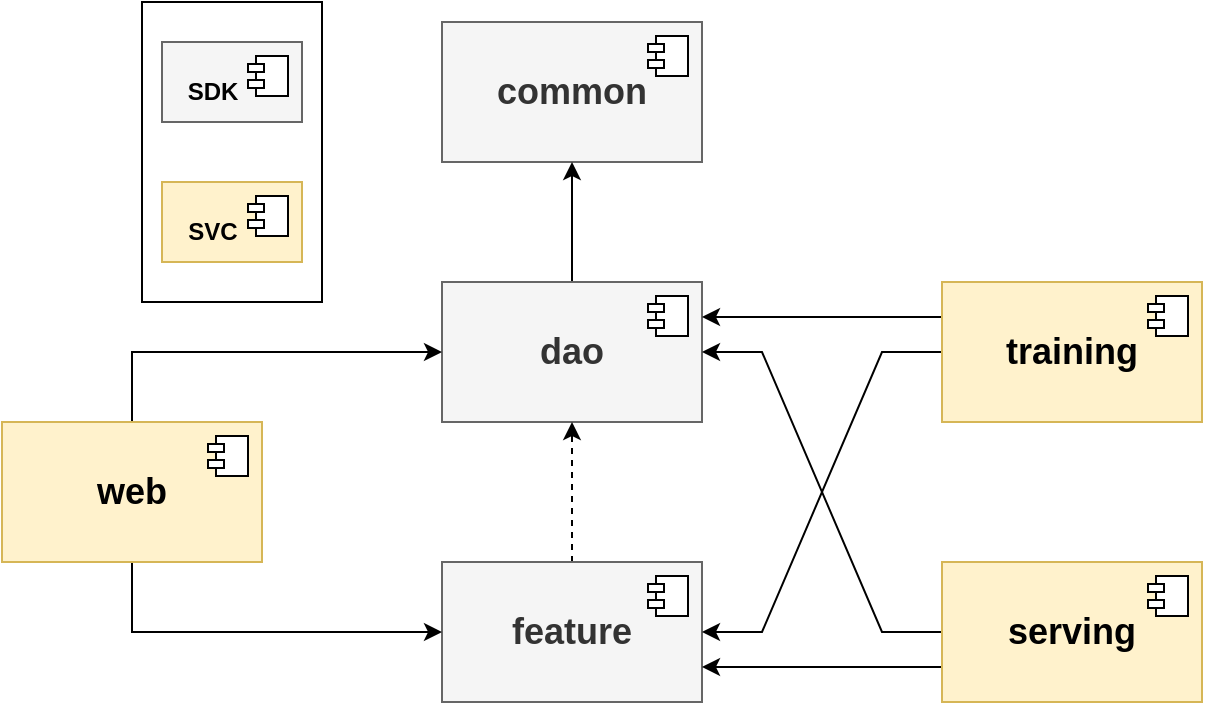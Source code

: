 <mxfile version="21.1.0" type="github">
  <diagram id="C5RBs43oDa-KdzZeNtuy" name="Page-1">
    <mxGraphModel dx="1434" dy="718" grid="0" gridSize="10" guides="1" tooltips="1" connect="1" arrows="1" fold="1" page="0" pageScale="1" pageWidth="827" pageHeight="1169" math="0" shadow="0">
      <root>
        <mxCell id="WIyWlLk6GJQsqaUBKTNV-0" />
        <mxCell id="WIyWlLk6GJQsqaUBKTNV-1" parent="WIyWlLk6GJQsqaUBKTNV-0" />
        <mxCell id="IausX-OG_K72KzW1ZFLV-28" value="" style="rounded=0;whiteSpace=wrap;html=1;" vertex="1" parent="WIyWlLk6GJQsqaUBKTNV-1">
          <mxGeometry x="150" y="170" width="90" height="150" as="geometry" />
        </mxCell>
        <mxCell id="IausX-OG_K72KzW1ZFLV-0" value="&lt;font style=&quot;font-size: 18px;&quot;&gt;&lt;b&gt;common&lt;/b&gt;&lt;/font&gt;" style="html=1;dropTarget=0;whiteSpace=wrap;fillColor=#f5f5f5;fontColor=#333333;strokeColor=#666666;" vertex="1" parent="WIyWlLk6GJQsqaUBKTNV-1">
          <mxGeometry x="300" y="180" width="130" height="70" as="geometry" />
        </mxCell>
        <mxCell id="IausX-OG_K72KzW1ZFLV-1" value="" style="shape=module;jettyWidth=8;jettyHeight=4;" vertex="1" parent="IausX-OG_K72KzW1ZFLV-0">
          <mxGeometry x="1" width="20" height="20" relative="1" as="geometry">
            <mxPoint x="-27" y="7" as="offset" />
          </mxGeometry>
        </mxCell>
        <mxCell id="IausX-OG_K72KzW1ZFLV-20" style="edgeStyle=orthogonalEdgeStyle;rounded=0;orthogonalLoop=1;jettySize=auto;html=1;exitX=0.5;exitY=0;exitDx=0;exitDy=0;entryX=0.5;entryY=1;entryDx=0;entryDy=0;" edge="1" parent="WIyWlLk6GJQsqaUBKTNV-1" source="IausX-OG_K72KzW1ZFLV-2" target="IausX-OG_K72KzW1ZFLV-0">
          <mxGeometry relative="1" as="geometry" />
        </mxCell>
        <mxCell id="IausX-OG_K72KzW1ZFLV-2" value="&lt;font style=&quot;font-size: 18px;&quot;&gt;&lt;b&gt;dao&lt;/b&gt;&lt;/font&gt;" style="html=1;dropTarget=0;whiteSpace=wrap;fillColor=#f5f5f5;fontColor=#333333;strokeColor=#666666;" vertex="1" parent="WIyWlLk6GJQsqaUBKTNV-1">
          <mxGeometry x="300" y="310" width="130" height="70" as="geometry" />
        </mxCell>
        <mxCell id="IausX-OG_K72KzW1ZFLV-3" value="" style="shape=module;jettyWidth=8;jettyHeight=4;" vertex="1" parent="IausX-OG_K72KzW1ZFLV-2">
          <mxGeometry x="1" width="20" height="20" relative="1" as="geometry">
            <mxPoint x="-27" y="7" as="offset" />
          </mxGeometry>
        </mxCell>
        <mxCell id="IausX-OG_K72KzW1ZFLV-21" style="edgeStyle=orthogonalEdgeStyle;rounded=0;orthogonalLoop=1;jettySize=auto;html=1;exitX=0.5;exitY=0;exitDx=0;exitDy=0;entryX=0.5;entryY=1;entryDx=0;entryDy=0;dashed=1;" edge="1" parent="WIyWlLk6GJQsqaUBKTNV-1" source="IausX-OG_K72KzW1ZFLV-4" target="IausX-OG_K72KzW1ZFLV-2">
          <mxGeometry relative="1" as="geometry" />
        </mxCell>
        <mxCell id="IausX-OG_K72KzW1ZFLV-4" value="&lt;font style=&quot;font-size: 18px;&quot;&gt;&lt;b&gt;feature&lt;/b&gt;&lt;/font&gt;" style="html=1;dropTarget=0;whiteSpace=wrap;fillColor=#f5f5f5;fontColor=#333333;strokeColor=#666666;" vertex="1" parent="WIyWlLk6GJQsqaUBKTNV-1">
          <mxGeometry x="300" y="450" width="130" height="70" as="geometry" />
        </mxCell>
        <mxCell id="IausX-OG_K72KzW1ZFLV-5" value="" style="shape=module;jettyWidth=8;jettyHeight=4;" vertex="1" parent="IausX-OG_K72KzW1ZFLV-4">
          <mxGeometry x="1" width="20" height="20" relative="1" as="geometry">
            <mxPoint x="-27" y="7" as="offset" />
          </mxGeometry>
        </mxCell>
        <mxCell id="IausX-OG_K72KzW1ZFLV-16" style="edgeStyle=orthogonalEdgeStyle;rounded=0;orthogonalLoop=1;jettySize=auto;html=1;exitX=0.5;exitY=0;exitDx=0;exitDy=0;" edge="1" parent="WIyWlLk6GJQsqaUBKTNV-1" source="IausX-OG_K72KzW1ZFLV-6" target="IausX-OG_K72KzW1ZFLV-2">
          <mxGeometry relative="1" as="geometry" />
        </mxCell>
        <mxCell id="IausX-OG_K72KzW1ZFLV-17" style="edgeStyle=orthogonalEdgeStyle;rounded=0;orthogonalLoop=1;jettySize=auto;html=1;exitX=0.5;exitY=1;exitDx=0;exitDy=0;" edge="1" parent="WIyWlLk6GJQsqaUBKTNV-1" source="IausX-OG_K72KzW1ZFLV-6" target="IausX-OG_K72KzW1ZFLV-4">
          <mxGeometry relative="1" as="geometry" />
        </mxCell>
        <mxCell id="IausX-OG_K72KzW1ZFLV-6" value="&lt;font style=&quot;font-size: 18px;&quot;&gt;&lt;b&gt;web&lt;/b&gt;&lt;/font&gt;" style="html=1;dropTarget=0;whiteSpace=wrap;fillColor=#fff2cc;strokeColor=#d6b656;" vertex="1" parent="WIyWlLk6GJQsqaUBKTNV-1">
          <mxGeometry x="80" y="380" width="130" height="70" as="geometry" />
        </mxCell>
        <mxCell id="IausX-OG_K72KzW1ZFLV-7" value="" style="shape=module;jettyWidth=8;jettyHeight=4;" vertex="1" parent="IausX-OG_K72KzW1ZFLV-6">
          <mxGeometry x="1" width="20" height="20" relative="1" as="geometry">
            <mxPoint x="-27" y="7" as="offset" />
          </mxGeometry>
        </mxCell>
        <mxCell id="IausX-OG_K72KzW1ZFLV-12" style="edgeStyle=entityRelationEdgeStyle;rounded=0;orthogonalLoop=1;jettySize=auto;html=1;exitX=0;exitY=0.5;exitDx=0;exitDy=0;entryX=1;entryY=0.5;entryDx=0;entryDy=0;" edge="1" parent="WIyWlLk6GJQsqaUBKTNV-1" source="IausX-OG_K72KzW1ZFLV-8" target="IausX-OG_K72KzW1ZFLV-4">
          <mxGeometry relative="1" as="geometry" />
        </mxCell>
        <mxCell id="IausX-OG_K72KzW1ZFLV-14" style="edgeStyle=orthogonalEdgeStyle;rounded=0;orthogonalLoop=1;jettySize=auto;html=1;exitX=0;exitY=0.25;exitDx=0;exitDy=0;entryX=1;entryY=0.25;entryDx=0;entryDy=0;" edge="1" parent="WIyWlLk6GJQsqaUBKTNV-1" source="IausX-OG_K72KzW1ZFLV-8" target="IausX-OG_K72KzW1ZFLV-2">
          <mxGeometry relative="1" as="geometry" />
        </mxCell>
        <mxCell id="IausX-OG_K72KzW1ZFLV-8" value="&lt;font style=&quot;font-size: 18px;&quot;&gt;&lt;b&gt;training&lt;/b&gt;&lt;/font&gt;" style="html=1;dropTarget=0;whiteSpace=wrap;fillColor=#fff2cc;strokeColor=#d6b656;" vertex="1" parent="WIyWlLk6GJQsqaUBKTNV-1">
          <mxGeometry x="550" y="310" width="130" height="70" as="geometry" />
        </mxCell>
        <mxCell id="IausX-OG_K72KzW1ZFLV-9" value="" style="shape=module;jettyWidth=8;jettyHeight=4;" vertex="1" parent="IausX-OG_K72KzW1ZFLV-8">
          <mxGeometry x="1" width="20" height="20" relative="1" as="geometry">
            <mxPoint x="-27" y="7" as="offset" />
          </mxGeometry>
        </mxCell>
        <mxCell id="IausX-OG_K72KzW1ZFLV-13" style="edgeStyle=entityRelationEdgeStyle;rounded=0;orthogonalLoop=1;jettySize=auto;html=1;exitX=0;exitY=0.5;exitDx=0;exitDy=0;entryX=1;entryY=0.5;entryDx=0;entryDy=0;" edge="1" parent="WIyWlLk6GJQsqaUBKTNV-1" source="IausX-OG_K72KzW1ZFLV-10" target="IausX-OG_K72KzW1ZFLV-2">
          <mxGeometry relative="1" as="geometry" />
        </mxCell>
        <mxCell id="IausX-OG_K72KzW1ZFLV-15" style="edgeStyle=orthogonalEdgeStyle;rounded=0;orthogonalLoop=1;jettySize=auto;html=1;exitX=0;exitY=0.75;exitDx=0;exitDy=0;entryX=1;entryY=0.75;entryDx=0;entryDy=0;" edge="1" parent="WIyWlLk6GJQsqaUBKTNV-1" source="IausX-OG_K72KzW1ZFLV-10" target="IausX-OG_K72KzW1ZFLV-4">
          <mxGeometry relative="1" as="geometry" />
        </mxCell>
        <mxCell id="IausX-OG_K72KzW1ZFLV-10" value="&lt;span style=&quot;font-size: 18px;&quot;&gt;&lt;b&gt;serving&lt;/b&gt;&lt;/span&gt;" style="html=1;dropTarget=0;whiteSpace=wrap;fillColor=#fff2cc;strokeColor=#d6b656;" vertex="1" parent="WIyWlLk6GJQsqaUBKTNV-1">
          <mxGeometry x="550" y="450" width="130" height="70" as="geometry" />
        </mxCell>
        <mxCell id="IausX-OG_K72KzW1ZFLV-11" value="" style="shape=module;jettyWidth=8;jettyHeight=4;" vertex="1" parent="IausX-OG_K72KzW1ZFLV-10">
          <mxGeometry x="1" width="20" height="20" relative="1" as="geometry">
            <mxPoint x="-27" y="7" as="offset" />
          </mxGeometry>
        </mxCell>
        <mxCell id="IausX-OG_K72KzW1ZFLV-22" value="" style="html=1;dropTarget=0;whiteSpace=wrap;fillColor=#f5f5f5;fontColor=#333333;strokeColor=#666666;" vertex="1" parent="WIyWlLk6GJQsqaUBKTNV-1">
          <mxGeometry x="160" y="190" width="70" height="40" as="geometry" />
        </mxCell>
        <mxCell id="IausX-OG_K72KzW1ZFLV-23" value="" style="shape=module;jettyWidth=8;jettyHeight=4;" vertex="1" parent="IausX-OG_K72KzW1ZFLV-22">
          <mxGeometry x="1" width="20" height="20" relative="1" as="geometry">
            <mxPoint x="-27" y="7" as="offset" />
          </mxGeometry>
        </mxCell>
        <mxCell id="IausX-OG_K72KzW1ZFLV-24" value="" style="html=1;dropTarget=0;whiteSpace=wrap;fillColor=#fff2cc;strokeColor=#d6b656;" vertex="1" parent="WIyWlLk6GJQsqaUBKTNV-1">
          <mxGeometry x="160" y="260" width="70" height="40" as="geometry" />
        </mxCell>
        <mxCell id="IausX-OG_K72KzW1ZFLV-25" value="" style="shape=module;jettyWidth=8;jettyHeight=4;" vertex="1" parent="IausX-OG_K72KzW1ZFLV-24">
          <mxGeometry x="1" width="20" height="20" relative="1" as="geometry">
            <mxPoint x="-27" y="7" as="offset" />
          </mxGeometry>
        </mxCell>
        <mxCell id="IausX-OG_K72KzW1ZFLV-26" value="&lt;b&gt;SDK&lt;/b&gt;" style="text;html=1;align=center;verticalAlign=middle;resizable=0;points=[];autosize=1;strokeColor=none;fillColor=none;" vertex="1" parent="WIyWlLk6GJQsqaUBKTNV-1">
          <mxGeometry x="160" y="200" width="50" height="30" as="geometry" />
        </mxCell>
        <mxCell id="IausX-OG_K72KzW1ZFLV-27" value="&lt;b&gt;SVC&lt;/b&gt;" style="text;html=1;align=center;verticalAlign=middle;resizable=0;points=[];autosize=1;strokeColor=none;fillColor=none;" vertex="1" parent="WIyWlLk6GJQsqaUBKTNV-1">
          <mxGeometry x="160" y="270" width="50" height="30" as="geometry" />
        </mxCell>
      </root>
    </mxGraphModel>
  </diagram>
</mxfile>
